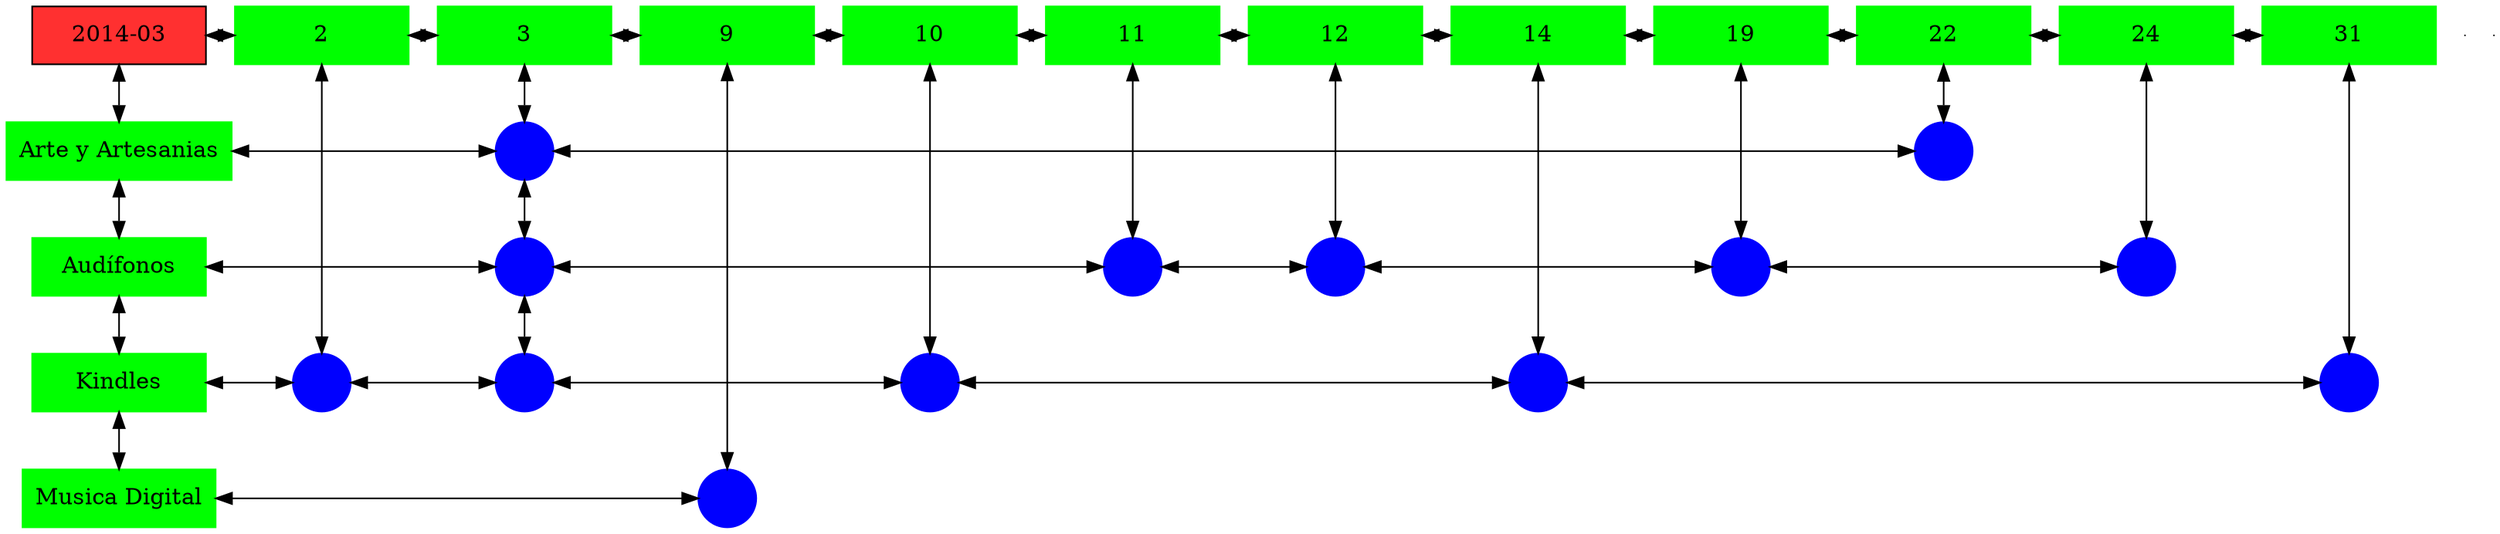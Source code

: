 digraph G{
node[shape="box"];
nodeMt[ label = "2014-03", width = 1.5, style = filled, fillcolor = firebrick1, group = 1 ];
e0[ shape = point, width = 0 ];
e1[ shape = point, width = 0 ];
node0xc0022846e0[label="2",color=green,style =filled,width = 1.5 group=2];
nodeMt->node0xc0022846e0[dir="both"];
{rank=same;nodeMt;node0xc0022846e0;}
node0xc001e96dc0[label="3",color=green,style =filled,width = 1.5 group=3];
node0xc0022846e0->node0xc001e96dc0[dir="both"];
{rank=same;node0xc0022846e0;node0xc001e96dc0;}
node0xc0020b0e60[label="9",color=green,style =filled,width = 1.5 group=9];
node0xc001e96dc0->node0xc0020b0e60[dir="both"];
{rank=same;node0xc001e96dc0;node0xc0020b0e60;}
node0xc0020f3e00[label="10",color=green,style =filled,width = 1.5 group=10];
node0xc0020b0e60->node0xc0020f3e00[dir="both"];
{rank=same;node0xc0020b0e60;node0xc0020f3e00;}
node0xc001fa3270[label="11",color=green,style =filled,width = 1.5 group=11];
node0xc0020f3e00->node0xc001fa3270[dir="both"];
{rank=same;node0xc0020f3e00;node0xc001fa3270;}
node0xc001f5d4f0[label="12",color=green,style =filled,width = 1.5 group=12];
node0xc001fa3270->node0xc001f5d4f0[dir="both"];
{rank=same;node0xc001fa3270;node0xc001f5d4f0;}
node0xc001f665f0[label="14",color=green,style =filled,width = 1.5 group=14];
node0xc001f5d4f0->node0xc001f665f0[dir="both"];
{rank=same;node0xc001f5d4f0;node0xc001f665f0;}
node0xc002308820[label="19",color=green,style =filled,width = 1.5 group=19];
node0xc001f665f0->node0xc002308820[dir="both"];
{rank=same;node0xc001f665f0;node0xc002308820;}
node0xc0020beaf0[label="22",color=green,style =filled,width = 1.5 group=22];
node0xc002308820->node0xc0020beaf0[dir="both"];
{rank=same;node0xc002308820;node0xc0020beaf0;}
node0xc0022cc410[label="24",color=green,style =filled,width = 1.5 group=24];
node0xc0020beaf0->node0xc0022cc410[dir="both"];
{rank=same;node0xc0020beaf0;node0xc0022cc410;}
node0xc002063cc0[label="31",color=green,style =filled,width = 1.5 group=31];
node0xc0022cc410->node0xc002063cc0[dir="both"];
{rank=same;node0xc0022cc410;node0xc002063cc0;}
node0xc001e96d70[label="Arte y Artesanias",color=green,style =filled width = 1.5 group=1];
node0xc001e8b680[label="",color=blue,style =filled, width = 0.5 group=3 shape=circle];
node0xc001e96d70->node0xc001e8b680[dir="both"];
{rank=same;node0xc001e96d70;node0xc001e8b680;}
node0xc0020bcd80[label="",color=blue,style =filled, width = 0.5 group=22 shape=circle];
node0xc001e8b680->node0xc0020bcd80[dir="both"];
{rank=same;node0xc0020bcd80;node0xc001e8b680;}
node0xc001f5d4a0[label="Audífonos",color=green,style =filled width = 1.5 group=1];
node0xc002065880[label="",color=blue,style =filled, width = 0.5 group=3 shape=circle];
node0xc001f5d4a0->node0xc002065880[dir="both"];
{rank=same;node0xc001f5d4a0;node0xc002065880;}
node0xc001f99500[label="",color=blue,style =filled, width = 0.5 group=11 shape=circle];
node0xc002065880->node0xc001f99500[dir="both"];
{rank=same;node0xc001f99500;node0xc002065880;}
node0xc001f5af00[label="",color=blue,style =filled, width = 0.5 group=12 shape=circle];
node0xc001f99500->node0xc001f5af00[dir="both"];
{rank=same;node0xc001f5af00;node0xc001f99500;}
node0xc002304d00[label="",color=blue,style =filled, width = 0.5 group=19 shape=circle];
node0xc001f5af00->node0xc002304d00[dir="both"];
{rank=same;node0xc002304d00;node0xc001f5af00;}
node0xc0022c7200[label="",color=blue,style =filled, width = 0.5 group=24 shape=circle];
node0xc002304d00->node0xc0022c7200[dir="both"];
{rank=same;node0xc0022c7200;node0xc002304d00;}
node0xc001eae370[label="Kindles",color=green,style =filled width = 1.5 group=1];
node0xc002286400[label="",color=blue,style =filled, width = 0.5 group=2 shape=circle];
node0xc001eae370->node0xc002286400[dir="both"];
{rank=same;node0xc001eae370;node0xc002286400;}
node0xc001ebd300[label="",color=blue,style =filled, width = 0.5 group=3 shape=circle];
node0xc002286400->node0xc001ebd300[dir="both"];
{rank=same;node0xc001ebd300;node0xc002286400;}
node0xc0020fe780[label="",color=blue,style =filled, width = 0.5 group=10 shape=circle];
node0xc001ebd300->node0xc0020fe780[dir="both"];
{rank=same;node0xc0020fe780;node0xc001ebd300;}
node0xc001f5ba80[label="",color=blue,style =filled, width = 0.5 group=14 shape=circle];
node0xc0020fe780->node0xc001f5ba80[dir="both"];
{rank=same;node0xc001f5ba80;node0xc0020fe780;}
node0xc002064d00[label="",color=blue,style =filled, width = 0.5 group=31 shape=circle];
node0xc001f5ba80->node0xc002064d00[dir="both"];
{rank=same;node0xc002064d00;node0xc001f5ba80;}
node0xc0020b0e10[label="Musica Digital",color=green,style =filled width = 1.5 group=1];
node0xc0020a7800[label="",color=blue,style =filled, width = 0.5 group=9 shape=circle];
node0xc0020b0e10->node0xc0020a7800[dir="both"];
{rank=same;node0xc0020b0e10;node0xc0020a7800;}
node0xc0022846e0->node0xc002286400[dir="both"];
node0xc001e96dc0->node0xc001e8b680[dir="both"];
node0xc001e8b680->node0xc002065880[dir="both"];
node0xc002065880->node0xc001ebd300[dir="both"];
node0xc0020b0e60->node0xc0020a7800[dir="both"];
node0xc0020f3e00->node0xc0020fe780[dir="both"];
node0xc001fa3270->node0xc001f99500[dir="both"];
node0xc001f5d4f0->node0xc001f5af00[dir="both"];
node0xc001f665f0->node0xc001f5ba80[dir="both"];
node0xc002308820->node0xc002304d00[dir="both"];
node0xc0020beaf0->node0xc0020bcd80[dir="both"];
node0xc0022cc410->node0xc0022c7200[dir="both"];
node0xc002063cc0->node0xc002064d00[dir="both"];
nodeMt->node0xc001e96d70[dir="both"];
node0xc001e96d70->node0xc001f5d4a0[dir="both"];
node0xc001f5d4a0->node0xc001eae370[dir="both"];
node0xc001eae370->node0xc0020b0e10[dir="both"];
}
